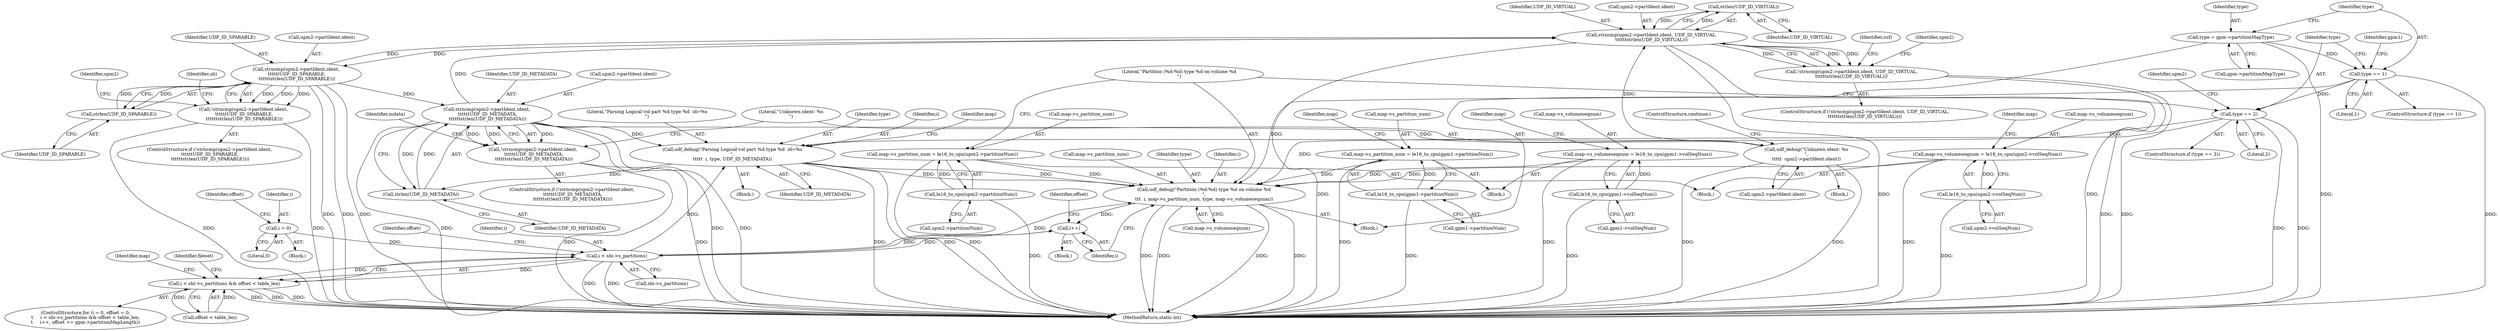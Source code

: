 digraph "0_linux_1df2ae31c724e57be9d7ac00d78db8a5dabdd050@API" {
"1000294" [label="(Call,strlen(UDF_ID_VIRTUAL))"];
"1000287" [label="(Call,strncmp(upm2->partIdent.ident, UDF_ID_VIRTUAL,\n\t\t\t\t\t\tstrlen(UDF_ID_VIRTUAL)))"];
"1000363" [label="(Call,strncmp(upm2->partIdent.ident,\n \t\t\t\t\t\tUDF_ID_METADATA,\n \t\t\t\t\t\tstrlen(UDF_ID_METADATA)))"];
"1000340" [label="(Call,strncmp(upm2->partIdent.ident,\n \t\t\t\t\t\tUDF_ID_SPARABLE,\n \t\t\t\t\t\tstrlen(UDF_ID_SPARABLE)))"];
"1000347" [label="(Call,strlen(UDF_ID_SPARABLE))"];
"1000370" [label="(Call,strlen(UDF_ID_METADATA))"];
"1000393" [label="(Call,udf_debug(\"Parsing Logical vol part %d type %d  id=%s\n\",\n\t\t\t\t\t  i, type, UDF_ID_METADATA))"];
"1000195" [label="(Call,i < sbi->s_partitions)"];
"1000188" [label="(Call,i = 0)"];
"1000204" [label="(Call,i++)"];
"1000534" [label="(Call,udf_debug(\"Partition (%d:%d) type %d on volume %d\n\",\n\t\t\t  i, map->s_partition_num, type, map->s_volumeseqnum))"];
"1000526" [label="(Call,map->s_partition_num = le16_to_cpu(upm2->partitionNum))"];
"1000530" [label="(Call,le16_to_cpu(upm2->partitionNum))"];
"1000260" [label="(Call,map->s_partition_num = le16_to_cpu(gpm1->partitionNum))"];
"1000264" [label="(Call,le16_to_cpu(gpm1->partitionNum))"];
"1000237" [label="(Call,type == 1)"];
"1000231" [label="(Call,type = gpm->partitionMapType)"];
"1000275" [label="(Call,type == 2)"];
"1000252" [label="(Call,map->s_volumeseqnum = le16_to_cpu(gpm1->volSeqNum))"];
"1000256" [label="(Call,le16_to_cpu(gpm1->volSeqNum))"];
"1000518" [label="(Call,map->s_volumeseqnum = le16_to_cpu(upm2->volSeqNum))"];
"1000522" [label="(Call,le16_to_cpu(upm2->volSeqNum))"];
"1000510" [label="(Call,udf_debug(\"Unknown ident: %s\n\",\n\t\t\t\t\t  upm2->partIdent.ident))"];
"1000294" [label="(Call,strlen(UDF_ID_VIRTUAL))"];
"1000286" [label="(Call,!strncmp(upm2->partIdent.ident, UDF_ID_VIRTUAL,\n\t\t\t\t\t\tstrlen(UDF_ID_VIRTUAL)))"];
"1000339" [label="(Call,!strncmp(upm2->partIdent.ident,\n \t\t\t\t\t\tUDF_ID_SPARABLE,\n \t\t\t\t\t\tstrlen(UDF_ID_SPARABLE)))"];
"1000362" [label="(Call,!strncmp(upm2->partIdent.ident,\n \t\t\t\t\t\tUDF_ID_METADATA,\n \t\t\t\t\t\tstrlen(UDF_ID_METADATA)))"];
"1000194" [label="(Call,i < sbi->s_partitions && offset < table_len)"];
"1000205" [label="(Identifier,i)"];
"1000287" [label="(Call,strncmp(upm2->partIdent.ident, UDF_ID_VIRTUAL,\n\t\t\t\t\t\tstrlen(UDF_ID_VIRTUAL)))"];
"1000195" [label="(Call,i < sbi->s_partitions)"];
"1000369" [label="(Identifier,UDF_ID_METADATA)"];
"1000294" [label="(Call,strlen(UDF_ID_VIRTUAL))"];
"1000293" [label="(Identifier,UDF_ID_VIRTUAL)"];
"1000395" [label="(Identifier,i)"];
"1000346" [label="(Identifier,UDF_ID_SPARABLE)"];
"1000397" [label="(Identifier,UDF_ID_METADATA)"];
"1000509" [label="(Block,)"];
"1000240" [label="(Block,)"];
"1000536" [label="(Identifier,i)"];
"1000535" [label="(Literal,\"Partition (%d:%d) type %d on volume %d\n\")"];
"1000186" [label="(ControlStructure,for (i = 0, offset = 0;\n\t     i < sbi->s_partitions && offset < table_len;\n\t     i++, offset += gpm->partitionMapLength))"];
"1000276" [label="(Identifier,type)"];
"1000281" [label="(Identifier,upm2)"];
"1000295" [label="(Identifier,UDF_ID_VIRTUAL)"];
"1000204" [label="(Call,i++)"];
"1000363" [label="(Call,strncmp(upm2->partIdent.ident,\n \t\t\t\t\t\tUDF_ID_METADATA,\n \t\t\t\t\t\tstrlen(UDF_ID_METADATA)))"];
"1000207" [label="(Identifier,offset)"];
"1000375" [label="(Identifier,mdata)"];
"1000371" [label="(Identifier,UDF_ID_METADATA)"];
"1000190" [label="(Literal,0)"];
"1000512" [label="(Call,upm2->partIdent.ident)"];
"1000523" [label="(Call,upm2->volSeqNum)"];
"1000203" [label="(Block,)"];
"1000253" [label="(Call,map->s_volumeseqnum)"];
"1000361" [label="(ControlStructure,if (!strncmp(upm2->partIdent.ident,\n \t\t\t\t\t\tUDF_ID_METADATA,\n \t\t\t\t\t\tstrlen(UDF_ID_METADATA))))"];
"1000526" [label="(Call,map->s_partition_num = le16_to_cpu(upm2->partitionNum))"];
"1000236" [label="(ControlStructure,if (type == 1))"];
"1000527" [label="(Call,map->s_partition_num)"];
"1000211" [label="(Block,)"];
"1000366" [label="(Identifier,upm2)"];
"1000353" [label="(Identifier,sb)"];
"1000510" [label="(Call,udf_debug(\"Unknown ident: %s\n\",\n\t\t\t\t\t  upm2->partIdent.ident))"];
"1000187" [label="(Block,)"];
"1000517" [label="(ControlStructure,continue;)"];
"1000200" [label="(Call,offset < table_len)"];
"1000590" [label="(MethodReturn,static int)"];
"1000299" [label="(Identifier,suf)"];
"1000348" [label="(Identifier,UDF_ID_SPARABLE)"];
"1000285" [label="(ControlStructure,if (!strncmp(upm2->partIdent.ident, UDF_ID_VIRTUAL,\n\t\t\t\t\t\tstrlen(UDF_ID_VIRTUAL))))"];
"1000288" [label="(Call,upm2->partIdent.ident)"];
"1000232" [label="(Identifier,type)"];
"1000238" [label="(Identifier,type)"];
"1000341" [label="(Call,upm2->partIdent.ident)"];
"1000370" [label="(Call,strlen(UDF_ID_METADATA))"];
"1000393" [label="(Call,udf_debug(\"Parsing Logical vol part %d type %d  id=%s\n\",\n\t\t\t\t\t  i, type, UDF_ID_METADATA))"];
"1000194" [label="(Call,i < sbi->s_partitions && offset < table_len)"];
"1000400" [label="(Identifier,map)"];
"1000188" [label="(Call,i = 0)"];
"1000197" [label="(Call,sbi->s_partitions)"];
"1000339" [label="(Call,!strncmp(upm2->partIdent.ident,\n \t\t\t\t\t\tUDF_ID_SPARABLE,\n \t\t\t\t\t\tstrlen(UDF_ID_SPARABLE)))"];
"1000372" [label="(Block,)"];
"1000274" [label="(ControlStructure,if (type == 2))"];
"1000362" [label="(Call,!strncmp(upm2->partIdent.ident,\n \t\t\t\t\t\tUDF_ID_METADATA,\n \t\t\t\t\t\tstrlen(UDF_ID_METADATA)))"];
"1000518" [label="(Call,map->s_volumeseqnum = le16_to_cpu(upm2->volSeqNum))"];
"1000233" [label="(Call,gpm->partitionMapType)"];
"1000237" [label="(Call,type == 1)"];
"1000277" [label="(Literal,2)"];
"1000192" [label="(Identifier,offset)"];
"1000541" [label="(Call,map->s_volumeseqnum)"];
"1000257" [label="(Call,gpm1->volSeqNum)"];
"1000252" [label="(Call,map->s_volumeseqnum = le16_to_cpu(gpm1->volSeqNum))"];
"1000265" [label="(Call,gpm1->partitionNum)"];
"1000262" [label="(Identifier,map)"];
"1000243" [label="(Identifier,gpm1)"];
"1000530" [label="(Call,le16_to_cpu(upm2->partitionNum))"];
"1000231" [label="(Call,type = gpm->partitionMapType)"];
"1000343" [label="(Identifier,upm2)"];
"1000286" [label="(Call,!strncmp(upm2->partIdent.ident, UDF_ID_VIRTUAL,\n\t\t\t\t\t\tstrlen(UDF_ID_VIRTUAL)))"];
"1000338" [label="(ControlStructure,if (!strncmp(upm2->partIdent.ident,\n \t\t\t\t\t\tUDF_ID_SPARABLE,\n \t\t\t\t\t\tstrlen(UDF_ID_SPARABLE))))"];
"1000347" [label="(Call,strlen(UDF_ID_SPARABLE))"];
"1000214" [label="(Identifier,map)"];
"1000519" [label="(Call,map->s_volumeseqnum)"];
"1000531" [label="(Call,upm2->partitionNum)"];
"1000201" [label="(Identifier,offset)"];
"1000189" [label="(Identifier,i)"];
"1000260" [label="(Call,map->s_partition_num = le16_to_cpu(gpm1->partitionNum))"];
"1000261" [label="(Call,map->s_partition_num)"];
"1000528" [label="(Identifier,map)"];
"1000340" [label="(Call,strncmp(upm2->partIdent.ident,\n \t\t\t\t\t\tUDF_ID_SPARABLE,\n \t\t\t\t\t\tstrlen(UDF_ID_SPARABLE)))"];
"1000275" [label="(Call,type == 2)"];
"1000256" [label="(Call,le16_to_cpu(gpm1->volSeqNum))"];
"1000278" [label="(Block,)"];
"1000196" [label="(Identifier,i)"];
"1000394" [label="(Literal,\"Parsing Logical vol part %d type %d  id=%s\n\")"];
"1000364" [label="(Call,upm2->partIdent.ident)"];
"1000522" [label="(Call,le16_to_cpu(upm2->volSeqNum))"];
"1000270" [label="(Identifier,map)"];
"1000239" [label="(Literal,1)"];
"1000537" [label="(Call,map->s_partition_num)"];
"1000545" [label="(Identifier,fileset)"];
"1000534" [label="(Call,udf_debug(\"Partition (%d:%d) type %d on volume %d\n\",\n\t\t\t  i, map->s_partition_num, type, map->s_volumeseqnum))"];
"1000264" [label="(Call,le16_to_cpu(gpm1->partitionNum))"];
"1000396" [label="(Identifier,type)"];
"1000540" [label="(Identifier,type)"];
"1000511" [label="(Literal,\"Unknown ident: %s\n\")"];
"1000294" -> "1000287"  [label="AST: "];
"1000294" -> "1000295"  [label="CFG: "];
"1000295" -> "1000294"  [label="AST: "];
"1000287" -> "1000294"  [label="CFG: "];
"1000294" -> "1000287"  [label="DDG: "];
"1000287" -> "1000294"  [label="DDG: "];
"1000287" -> "1000286"  [label="AST: "];
"1000288" -> "1000287"  [label="AST: "];
"1000293" -> "1000287"  [label="AST: "];
"1000286" -> "1000287"  [label="CFG: "];
"1000287" -> "1000590"  [label="DDG: "];
"1000287" -> "1000590"  [label="DDG: "];
"1000287" -> "1000590"  [label="DDG: "];
"1000287" -> "1000286"  [label="DDG: "];
"1000287" -> "1000286"  [label="DDG: "];
"1000287" -> "1000286"  [label="DDG: "];
"1000363" -> "1000287"  [label="DDG: "];
"1000340" -> "1000287"  [label="DDG: "];
"1000510" -> "1000287"  [label="DDG: "];
"1000287" -> "1000340"  [label="DDG: "];
"1000363" -> "1000362"  [label="AST: "];
"1000363" -> "1000370"  [label="CFG: "];
"1000364" -> "1000363"  [label="AST: "];
"1000369" -> "1000363"  [label="AST: "];
"1000370" -> "1000363"  [label="AST: "];
"1000362" -> "1000363"  [label="CFG: "];
"1000363" -> "1000590"  [label="DDG: "];
"1000363" -> "1000590"  [label="DDG: "];
"1000363" -> "1000590"  [label="DDG: "];
"1000363" -> "1000362"  [label="DDG: "];
"1000363" -> "1000362"  [label="DDG: "];
"1000363" -> "1000362"  [label="DDG: "];
"1000340" -> "1000363"  [label="DDG: "];
"1000370" -> "1000363"  [label="DDG: "];
"1000363" -> "1000370"  [label="DDG: "];
"1000363" -> "1000393"  [label="DDG: "];
"1000363" -> "1000510"  [label="DDG: "];
"1000340" -> "1000339"  [label="AST: "];
"1000340" -> "1000347"  [label="CFG: "];
"1000341" -> "1000340"  [label="AST: "];
"1000346" -> "1000340"  [label="AST: "];
"1000347" -> "1000340"  [label="AST: "];
"1000339" -> "1000340"  [label="CFG: "];
"1000340" -> "1000590"  [label="DDG: "];
"1000340" -> "1000590"  [label="DDG: "];
"1000340" -> "1000590"  [label="DDG: "];
"1000340" -> "1000339"  [label="DDG: "];
"1000340" -> "1000339"  [label="DDG: "];
"1000340" -> "1000339"  [label="DDG: "];
"1000347" -> "1000340"  [label="DDG: "];
"1000340" -> "1000347"  [label="DDG: "];
"1000347" -> "1000348"  [label="CFG: "];
"1000348" -> "1000347"  [label="AST: "];
"1000370" -> "1000371"  [label="CFG: "];
"1000371" -> "1000370"  [label="AST: "];
"1000393" -> "1000370"  [label="DDG: "];
"1000393" -> "1000372"  [label="AST: "];
"1000393" -> "1000397"  [label="CFG: "];
"1000394" -> "1000393"  [label="AST: "];
"1000395" -> "1000393"  [label="AST: "];
"1000396" -> "1000393"  [label="AST: "];
"1000397" -> "1000393"  [label="AST: "];
"1000400" -> "1000393"  [label="CFG: "];
"1000393" -> "1000590"  [label="DDG: "];
"1000393" -> "1000590"  [label="DDG: "];
"1000195" -> "1000393"  [label="DDG: "];
"1000275" -> "1000393"  [label="DDG: "];
"1000393" -> "1000534"  [label="DDG: "];
"1000393" -> "1000534"  [label="DDG: "];
"1000195" -> "1000194"  [label="AST: "];
"1000195" -> "1000197"  [label="CFG: "];
"1000196" -> "1000195"  [label="AST: "];
"1000197" -> "1000195"  [label="AST: "];
"1000201" -> "1000195"  [label="CFG: "];
"1000194" -> "1000195"  [label="CFG: "];
"1000195" -> "1000590"  [label="DDG: "];
"1000195" -> "1000590"  [label="DDG: "];
"1000195" -> "1000194"  [label="DDG: "];
"1000195" -> "1000194"  [label="DDG: "];
"1000188" -> "1000195"  [label="DDG: "];
"1000204" -> "1000195"  [label="DDG: "];
"1000195" -> "1000204"  [label="DDG: "];
"1000195" -> "1000534"  [label="DDG: "];
"1000188" -> "1000187"  [label="AST: "];
"1000188" -> "1000190"  [label="CFG: "];
"1000189" -> "1000188"  [label="AST: "];
"1000190" -> "1000188"  [label="AST: "];
"1000192" -> "1000188"  [label="CFG: "];
"1000204" -> "1000203"  [label="AST: "];
"1000204" -> "1000205"  [label="CFG: "];
"1000205" -> "1000204"  [label="AST: "];
"1000207" -> "1000204"  [label="CFG: "];
"1000534" -> "1000204"  [label="DDG: "];
"1000534" -> "1000211"  [label="AST: "];
"1000534" -> "1000541"  [label="CFG: "];
"1000535" -> "1000534"  [label="AST: "];
"1000536" -> "1000534"  [label="AST: "];
"1000537" -> "1000534"  [label="AST: "];
"1000540" -> "1000534"  [label="AST: "];
"1000541" -> "1000534"  [label="AST: "];
"1000205" -> "1000534"  [label="CFG: "];
"1000534" -> "1000590"  [label="DDG: "];
"1000534" -> "1000590"  [label="DDG: "];
"1000534" -> "1000590"  [label="DDG: "];
"1000534" -> "1000590"  [label="DDG: "];
"1000526" -> "1000534"  [label="DDG: "];
"1000260" -> "1000534"  [label="DDG: "];
"1000237" -> "1000534"  [label="DDG: "];
"1000275" -> "1000534"  [label="DDG: "];
"1000252" -> "1000534"  [label="DDG: "];
"1000518" -> "1000534"  [label="DDG: "];
"1000526" -> "1000278"  [label="AST: "];
"1000526" -> "1000530"  [label="CFG: "];
"1000527" -> "1000526"  [label="AST: "];
"1000530" -> "1000526"  [label="AST: "];
"1000535" -> "1000526"  [label="CFG: "];
"1000526" -> "1000590"  [label="DDG: "];
"1000530" -> "1000526"  [label="DDG: "];
"1000530" -> "1000531"  [label="CFG: "];
"1000531" -> "1000530"  [label="AST: "];
"1000530" -> "1000590"  [label="DDG: "];
"1000260" -> "1000240"  [label="AST: "];
"1000260" -> "1000264"  [label="CFG: "];
"1000261" -> "1000260"  [label="AST: "];
"1000264" -> "1000260"  [label="AST: "];
"1000270" -> "1000260"  [label="CFG: "];
"1000260" -> "1000590"  [label="DDG: "];
"1000264" -> "1000260"  [label="DDG: "];
"1000264" -> "1000265"  [label="CFG: "];
"1000265" -> "1000264"  [label="AST: "];
"1000264" -> "1000590"  [label="DDG: "];
"1000237" -> "1000236"  [label="AST: "];
"1000237" -> "1000239"  [label="CFG: "];
"1000238" -> "1000237"  [label="AST: "];
"1000239" -> "1000237"  [label="AST: "];
"1000243" -> "1000237"  [label="CFG: "];
"1000276" -> "1000237"  [label="CFG: "];
"1000237" -> "1000590"  [label="DDG: "];
"1000231" -> "1000237"  [label="DDG: "];
"1000237" -> "1000275"  [label="DDG: "];
"1000231" -> "1000211"  [label="AST: "];
"1000231" -> "1000233"  [label="CFG: "];
"1000232" -> "1000231"  [label="AST: "];
"1000233" -> "1000231"  [label="AST: "];
"1000238" -> "1000231"  [label="CFG: "];
"1000231" -> "1000590"  [label="DDG: "];
"1000275" -> "1000274"  [label="AST: "];
"1000275" -> "1000277"  [label="CFG: "];
"1000276" -> "1000275"  [label="AST: "];
"1000277" -> "1000275"  [label="AST: "];
"1000281" -> "1000275"  [label="CFG: "];
"1000535" -> "1000275"  [label="CFG: "];
"1000275" -> "1000590"  [label="DDG: "];
"1000275" -> "1000590"  [label="DDG: "];
"1000252" -> "1000240"  [label="AST: "];
"1000252" -> "1000256"  [label="CFG: "];
"1000253" -> "1000252"  [label="AST: "];
"1000256" -> "1000252"  [label="AST: "];
"1000262" -> "1000252"  [label="CFG: "];
"1000252" -> "1000590"  [label="DDG: "];
"1000256" -> "1000252"  [label="DDG: "];
"1000256" -> "1000257"  [label="CFG: "];
"1000257" -> "1000256"  [label="AST: "];
"1000256" -> "1000590"  [label="DDG: "];
"1000518" -> "1000278"  [label="AST: "];
"1000518" -> "1000522"  [label="CFG: "];
"1000519" -> "1000518"  [label="AST: "];
"1000522" -> "1000518"  [label="AST: "];
"1000528" -> "1000518"  [label="CFG: "];
"1000518" -> "1000590"  [label="DDG: "];
"1000522" -> "1000518"  [label="DDG: "];
"1000522" -> "1000523"  [label="CFG: "];
"1000523" -> "1000522"  [label="AST: "];
"1000522" -> "1000590"  [label="DDG: "];
"1000510" -> "1000509"  [label="AST: "];
"1000510" -> "1000512"  [label="CFG: "];
"1000511" -> "1000510"  [label="AST: "];
"1000512" -> "1000510"  [label="AST: "];
"1000517" -> "1000510"  [label="CFG: "];
"1000510" -> "1000590"  [label="DDG: "];
"1000510" -> "1000590"  [label="DDG: "];
"1000286" -> "1000285"  [label="AST: "];
"1000299" -> "1000286"  [label="CFG: "];
"1000343" -> "1000286"  [label="CFG: "];
"1000286" -> "1000590"  [label="DDG: "];
"1000286" -> "1000590"  [label="DDG: "];
"1000339" -> "1000338"  [label="AST: "];
"1000353" -> "1000339"  [label="CFG: "];
"1000366" -> "1000339"  [label="CFG: "];
"1000339" -> "1000590"  [label="DDG: "];
"1000339" -> "1000590"  [label="DDG: "];
"1000362" -> "1000361"  [label="AST: "];
"1000375" -> "1000362"  [label="CFG: "];
"1000511" -> "1000362"  [label="CFG: "];
"1000362" -> "1000590"  [label="DDG: "];
"1000362" -> "1000590"  [label="DDG: "];
"1000194" -> "1000186"  [label="AST: "];
"1000194" -> "1000200"  [label="CFG: "];
"1000200" -> "1000194"  [label="AST: "];
"1000214" -> "1000194"  [label="CFG: "];
"1000545" -> "1000194"  [label="CFG: "];
"1000194" -> "1000590"  [label="DDG: "];
"1000194" -> "1000590"  [label="DDG: "];
"1000194" -> "1000590"  [label="DDG: "];
"1000200" -> "1000194"  [label="DDG: "];
"1000200" -> "1000194"  [label="DDG: "];
}
